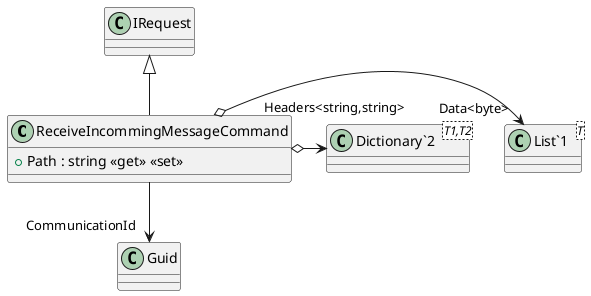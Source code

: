 @startuml
class ReceiveIncommingMessageCommand {
    + Path : string <<get>> <<set>>
}
class "List`1"<T> {
}
class "Dictionary`2"<T1,T2> {
}
IRequest <|-- ReceiveIncommingMessageCommand
ReceiveIncommingMessageCommand --> "CommunicationId" Guid
ReceiveIncommingMessageCommand o-> "Data<byte>" "List`1"
ReceiveIncommingMessageCommand o-> "Headers<string,string>" "Dictionary`2"
@enduml
